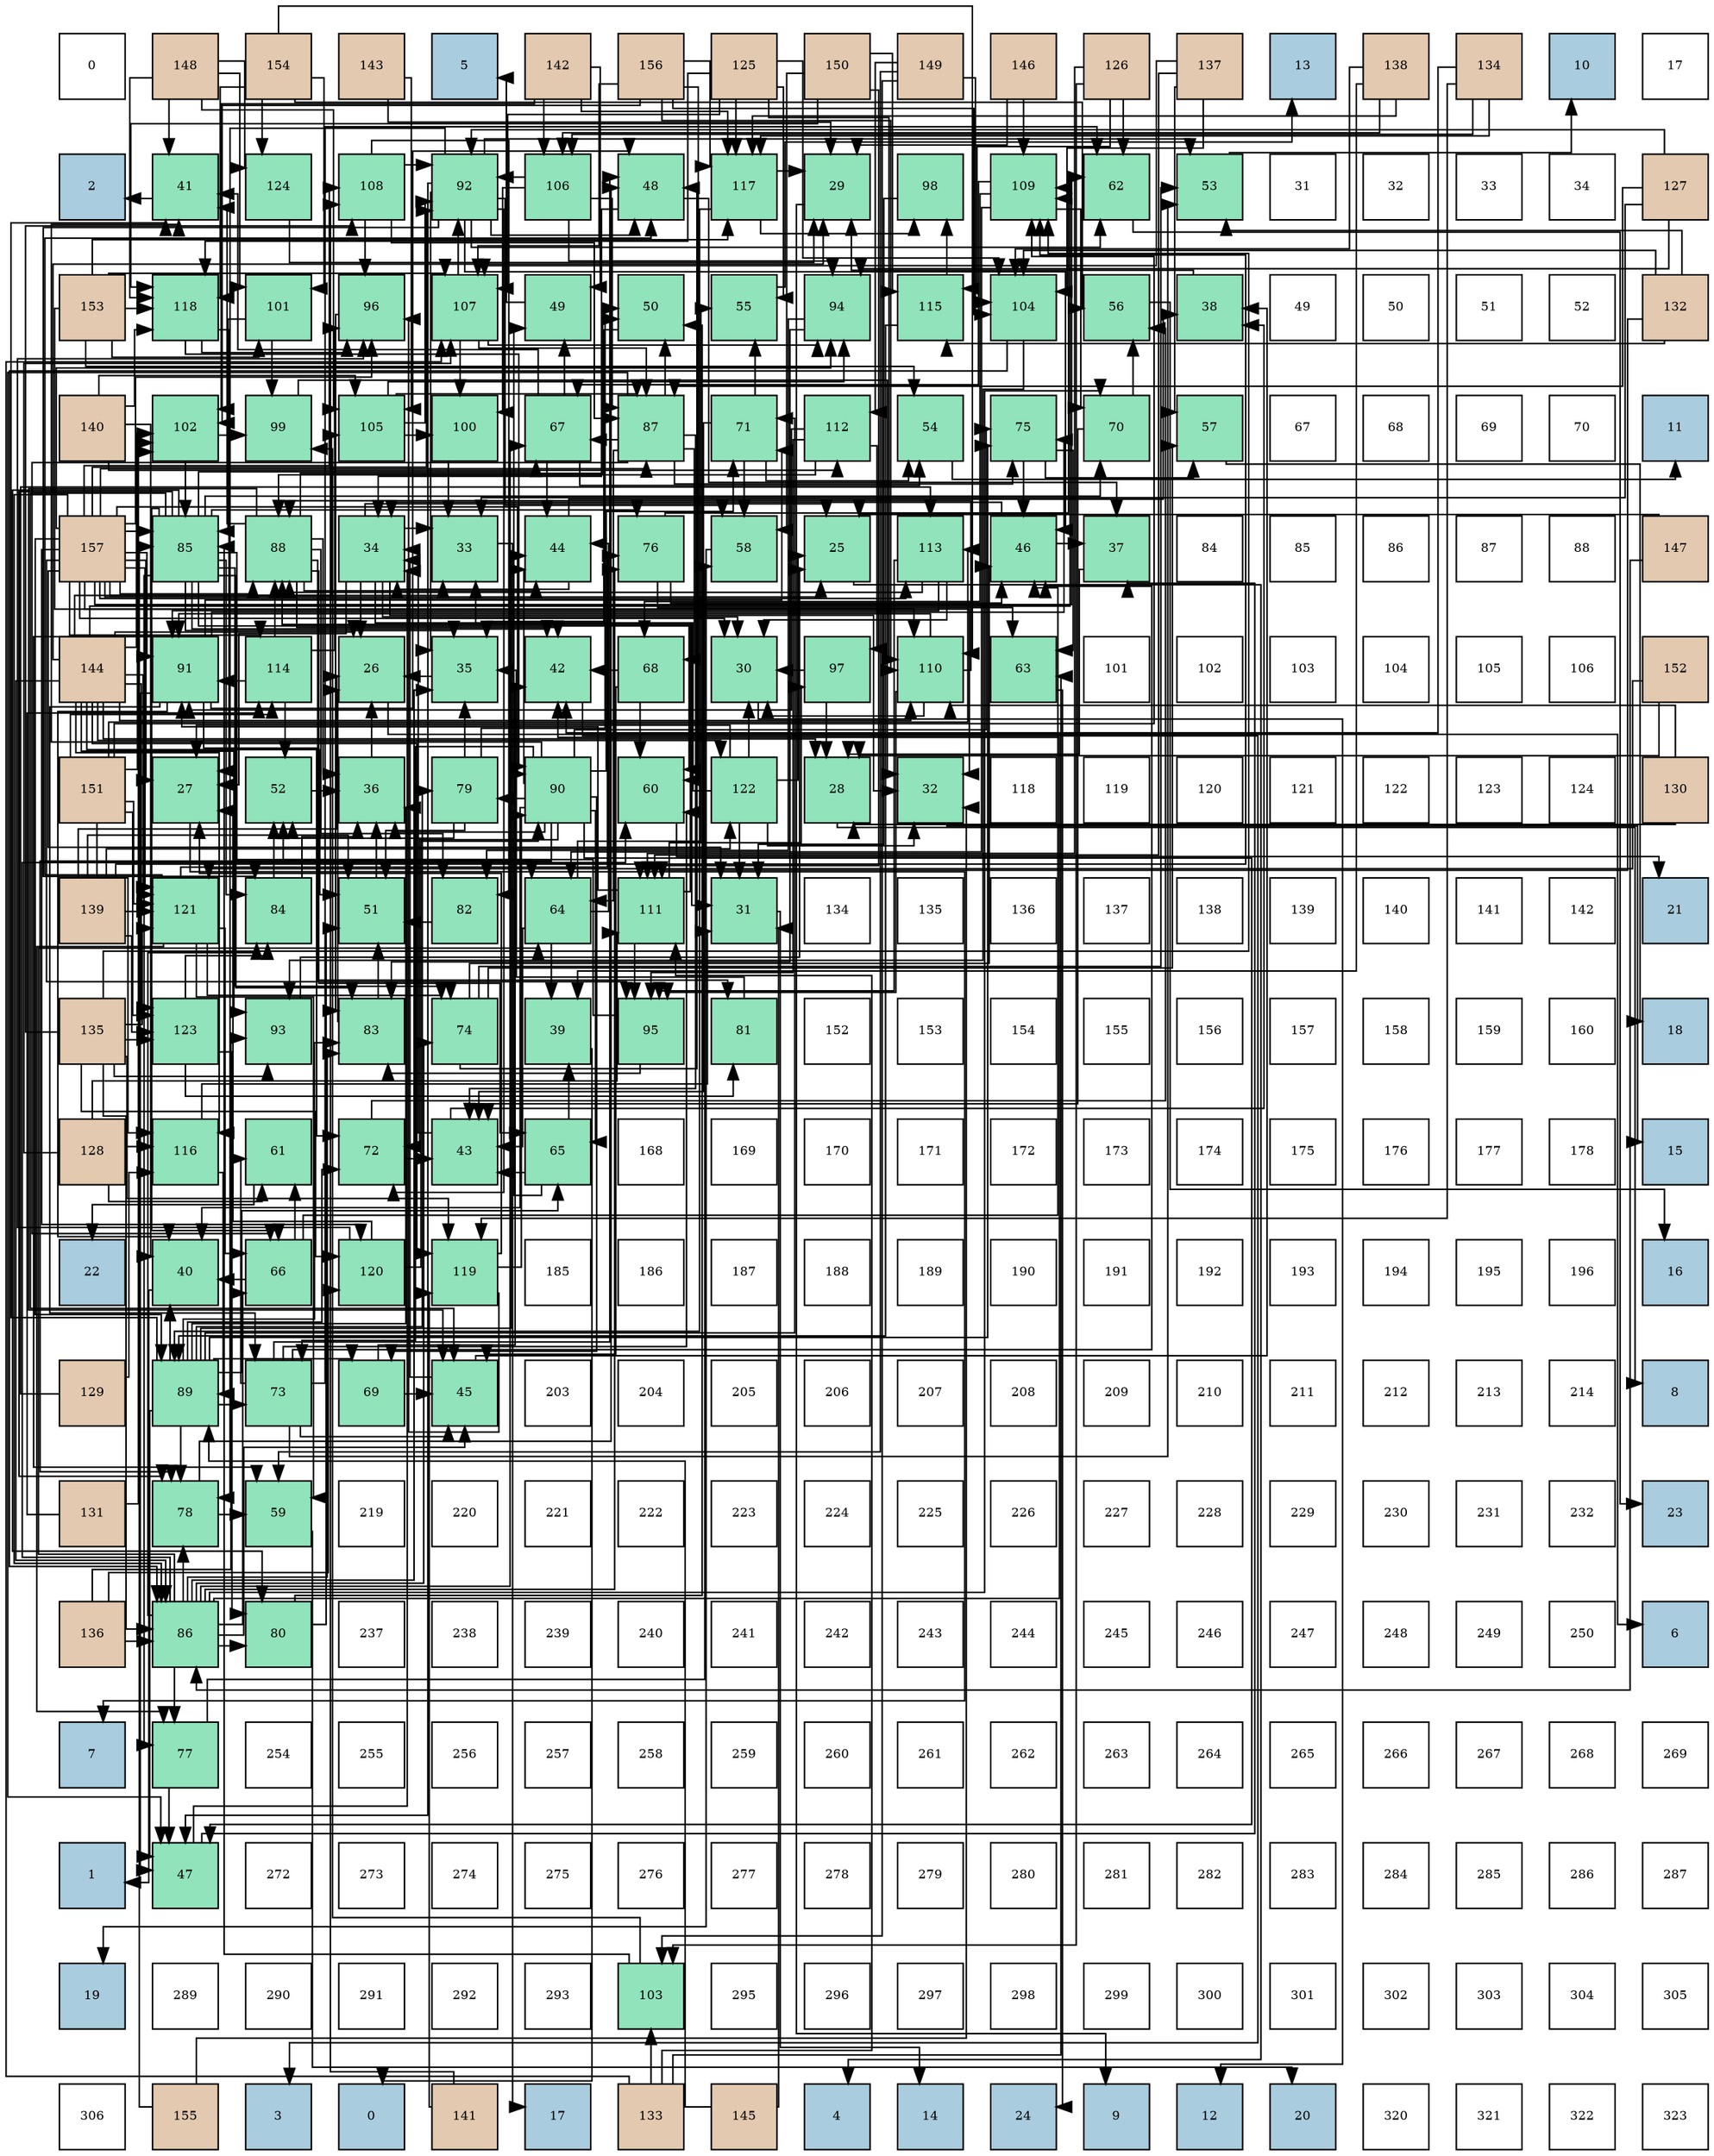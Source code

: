 digraph layout{
 rankdir=TB;
 splines=ortho;
 node [style=filled shape=square fixedsize=true width=0.6];
0[label="0", fontsize=8, fillcolor="#ffffff"];
1[label="148", fontsize=8, fillcolor="#e3c9af"];
2[label="154", fontsize=8, fillcolor="#e3c9af"];
3[label="143", fontsize=8, fillcolor="#e3c9af"];
4[label="5", fontsize=8, fillcolor="#a9ccde"];
5[label="142", fontsize=8, fillcolor="#e3c9af"];
6[label="156", fontsize=8, fillcolor="#e3c9af"];
7[label="125", fontsize=8, fillcolor="#e3c9af"];
8[label="150", fontsize=8, fillcolor="#e3c9af"];
9[label="149", fontsize=8, fillcolor="#e3c9af"];
10[label="146", fontsize=8, fillcolor="#e3c9af"];
11[label="126", fontsize=8, fillcolor="#e3c9af"];
12[label="137", fontsize=8, fillcolor="#e3c9af"];
13[label="13", fontsize=8, fillcolor="#a9ccde"];
14[label="138", fontsize=8, fillcolor="#e3c9af"];
15[label="134", fontsize=8, fillcolor="#e3c9af"];
16[label="10", fontsize=8, fillcolor="#a9ccde"];
17[label="17", fontsize=8, fillcolor="#ffffff"];
18[label="2", fontsize=8, fillcolor="#a9ccde"];
19[label="41", fontsize=8, fillcolor="#91e3bb"];
20[label="124", fontsize=8, fillcolor="#91e3bb"];
21[label="108", fontsize=8, fillcolor="#91e3bb"];
22[label="92", fontsize=8, fillcolor="#91e3bb"];
23[label="106", fontsize=8, fillcolor="#91e3bb"];
24[label="48", fontsize=8, fillcolor="#91e3bb"];
25[label="117", fontsize=8, fillcolor="#91e3bb"];
26[label="29", fontsize=8, fillcolor="#91e3bb"];
27[label="98", fontsize=8, fillcolor="#91e3bb"];
28[label="109", fontsize=8, fillcolor="#91e3bb"];
29[label="62", fontsize=8, fillcolor="#91e3bb"];
30[label="53", fontsize=8, fillcolor="#91e3bb"];
31[label="31", fontsize=8, fillcolor="#ffffff"];
32[label="32", fontsize=8, fillcolor="#ffffff"];
33[label="33", fontsize=8, fillcolor="#ffffff"];
34[label="34", fontsize=8, fillcolor="#ffffff"];
35[label="127", fontsize=8, fillcolor="#e3c9af"];
36[label="153", fontsize=8, fillcolor="#e3c9af"];
37[label="118", fontsize=8, fillcolor="#91e3bb"];
38[label="101", fontsize=8, fillcolor="#91e3bb"];
39[label="96", fontsize=8, fillcolor="#91e3bb"];
40[label="107", fontsize=8, fillcolor="#91e3bb"];
41[label="49", fontsize=8, fillcolor="#91e3bb"];
42[label="50", fontsize=8, fillcolor="#91e3bb"];
43[label="55", fontsize=8, fillcolor="#91e3bb"];
44[label="94", fontsize=8, fillcolor="#91e3bb"];
45[label="115", fontsize=8, fillcolor="#91e3bb"];
46[label="104", fontsize=8, fillcolor="#91e3bb"];
47[label="56", fontsize=8, fillcolor="#91e3bb"];
48[label="38", fontsize=8, fillcolor="#91e3bb"];
49[label="49", fontsize=8, fillcolor="#ffffff"];
50[label="50", fontsize=8, fillcolor="#ffffff"];
51[label="51", fontsize=8, fillcolor="#ffffff"];
52[label="52", fontsize=8, fillcolor="#ffffff"];
53[label="132", fontsize=8, fillcolor="#e3c9af"];
54[label="140", fontsize=8, fillcolor="#e3c9af"];
55[label="102", fontsize=8, fillcolor="#91e3bb"];
56[label="99", fontsize=8, fillcolor="#91e3bb"];
57[label="105", fontsize=8, fillcolor="#91e3bb"];
58[label="100", fontsize=8, fillcolor="#91e3bb"];
59[label="67", fontsize=8, fillcolor="#91e3bb"];
60[label="87", fontsize=8, fillcolor="#91e3bb"];
61[label="71", fontsize=8, fillcolor="#91e3bb"];
62[label="112", fontsize=8, fillcolor="#91e3bb"];
63[label="54", fontsize=8, fillcolor="#91e3bb"];
64[label="75", fontsize=8, fillcolor="#91e3bb"];
65[label="70", fontsize=8, fillcolor="#91e3bb"];
66[label="57", fontsize=8, fillcolor="#91e3bb"];
67[label="67", fontsize=8, fillcolor="#ffffff"];
68[label="68", fontsize=8, fillcolor="#ffffff"];
69[label="69", fontsize=8, fillcolor="#ffffff"];
70[label="70", fontsize=8, fillcolor="#ffffff"];
71[label="11", fontsize=8, fillcolor="#a9ccde"];
72[label="157", fontsize=8, fillcolor="#e3c9af"];
73[label="85", fontsize=8, fillcolor="#91e3bb"];
74[label="88", fontsize=8, fillcolor="#91e3bb"];
75[label="34", fontsize=8, fillcolor="#91e3bb"];
76[label="33", fontsize=8, fillcolor="#91e3bb"];
77[label="44", fontsize=8, fillcolor="#91e3bb"];
78[label="76", fontsize=8, fillcolor="#91e3bb"];
79[label="58", fontsize=8, fillcolor="#91e3bb"];
80[label="25", fontsize=8, fillcolor="#91e3bb"];
81[label="113", fontsize=8, fillcolor="#91e3bb"];
82[label="46", fontsize=8, fillcolor="#91e3bb"];
83[label="37", fontsize=8, fillcolor="#91e3bb"];
84[label="84", fontsize=8, fillcolor="#ffffff"];
85[label="85", fontsize=8, fillcolor="#ffffff"];
86[label="86", fontsize=8, fillcolor="#ffffff"];
87[label="87", fontsize=8, fillcolor="#ffffff"];
88[label="88", fontsize=8, fillcolor="#ffffff"];
89[label="147", fontsize=8, fillcolor="#e3c9af"];
90[label="144", fontsize=8, fillcolor="#e3c9af"];
91[label="91", fontsize=8, fillcolor="#91e3bb"];
92[label="114", fontsize=8, fillcolor="#91e3bb"];
93[label="26", fontsize=8, fillcolor="#91e3bb"];
94[label="35", fontsize=8, fillcolor="#91e3bb"];
95[label="42", fontsize=8, fillcolor="#91e3bb"];
96[label="68", fontsize=8, fillcolor="#91e3bb"];
97[label="30", fontsize=8, fillcolor="#91e3bb"];
98[label="97", fontsize=8, fillcolor="#91e3bb"];
99[label="110", fontsize=8, fillcolor="#91e3bb"];
100[label="63", fontsize=8, fillcolor="#91e3bb"];
101[label="101", fontsize=8, fillcolor="#ffffff"];
102[label="102", fontsize=8, fillcolor="#ffffff"];
103[label="103", fontsize=8, fillcolor="#ffffff"];
104[label="104", fontsize=8, fillcolor="#ffffff"];
105[label="105", fontsize=8, fillcolor="#ffffff"];
106[label="106", fontsize=8, fillcolor="#ffffff"];
107[label="152", fontsize=8, fillcolor="#e3c9af"];
108[label="151", fontsize=8, fillcolor="#e3c9af"];
109[label="27", fontsize=8, fillcolor="#91e3bb"];
110[label="52", fontsize=8, fillcolor="#91e3bb"];
111[label="36", fontsize=8, fillcolor="#91e3bb"];
112[label="79", fontsize=8, fillcolor="#91e3bb"];
113[label="90", fontsize=8, fillcolor="#91e3bb"];
114[label="60", fontsize=8, fillcolor="#91e3bb"];
115[label="122", fontsize=8, fillcolor="#91e3bb"];
116[label="28", fontsize=8, fillcolor="#91e3bb"];
117[label="32", fontsize=8, fillcolor="#91e3bb"];
118[label="118", fontsize=8, fillcolor="#ffffff"];
119[label="119", fontsize=8, fillcolor="#ffffff"];
120[label="120", fontsize=8, fillcolor="#ffffff"];
121[label="121", fontsize=8, fillcolor="#ffffff"];
122[label="122", fontsize=8, fillcolor="#ffffff"];
123[label="123", fontsize=8, fillcolor="#ffffff"];
124[label="124", fontsize=8, fillcolor="#ffffff"];
125[label="130", fontsize=8, fillcolor="#e3c9af"];
126[label="139", fontsize=8, fillcolor="#e3c9af"];
127[label="121", fontsize=8, fillcolor="#91e3bb"];
128[label="84", fontsize=8, fillcolor="#91e3bb"];
129[label="51", fontsize=8, fillcolor="#91e3bb"];
130[label="82", fontsize=8, fillcolor="#91e3bb"];
131[label="64", fontsize=8, fillcolor="#91e3bb"];
132[label="111", fontsize=8, fillcolor="#91e3bb"];
133[label="31", fontsize=8, fillcolor="#91e3bb"];
134[label="134", fontsize=8, fillcolor="#ffffff"];
135[label="135", fontsize=8, fillcolor="#ffffff"];
136[label="136", fontsize=8, fillcolor="#ffffff"];
137[label="137", fontsize=8, fillcolor="#ffffff"];
138[label="138", fontsize=8, fillcolor="#ffffff"];
139[label="139", fontsize=8, fillcolor="#ffffff"];
140[label="140", fontsize=8, fillcolor="#ffffff"];
141[label="141", fontsize=8, fillcolor="#ffffff"];
142[label="142", fontsize=8, fillcolor="#ffffff"];
143[label="21", fontsize=8, fillcolor="#a9ccde"];
144[label="135", fontsize=8, fillcolor="#e3c9af"];
145[label="123", fontsize=8, fillcolor="#91e3bb"];
146[label="93", fontsize=8, fillcolor="#91e3bb"];
147[label="83", fontsize=8, fillcolor="#91e3bb"];
148[label="74", fontsize=8, fillcolor="#91e3bb"];
149[label="39", fontsize=8, fillcolor="#91e3bb"];
150[label="95", fontsize=8, fillcolor="#91e3bb"];
151[label="81", fontsize=8, fillcolor="#91e3bb"];
152[label="152", fontsize=8, fillcolor="#ffffff"];
153[label="153", fontsize=8, fillcolor="#ffffff"];
154[label="154", fontsize=8, fillcolor="#ffffff"];
155[label="155", fontsize=8, fillcolor="#ffffff"];
156[label="156", fontsize=8, fillcolor="#ffffff"];
157[label="157", fontsize=8, fillcolor="#ffffff"];
158[label="158", fontsize=8, fillcolor="#ffffff"];
159[label="159", fontsize=8, fillcolor="#ffffff"];
160[label="160", fontsize=8, fillcolor="#ffffff"];
161[label="18", fontsize=8, fillcolor="#a9ccde"];
162[label="128", fontsize=8, fillcolor="#e3c9af"];
163[label="116", fontsize=8, fillcolor="#91e3bb"];
164[label="61", fontsize=8, fillcolor="#91e3bb"];
165[label="72", fontsize=8, fillcolor="#91e3bb"];
166[label="43", fontsize=8, fillcolor="#91e3bb"];
167[label="65", fontsize=8, fillcolor="#91e3bb"];
168[label="168", fontsize=8, fillcolor="#ffffff"];
169[label="169", fontsize=8, fillcolor="#ffffff"];
170[label="170", fontsize=8, fillcolor="#ffffff"];
171[label="171", fontsize=8, fillcolor="#ffffff"];
172[label="172", fontsize=8, fillcolor="#ffffff"];
173[label="173", fontsize=8, fillcolor="#ffffff"];
174[label="174", fontsize=8, fillcolor="#ffffff"];
175[label="175", fontsize=8, fillcolor="#ffffff"];
176[label="176", fontsize=8, fillcolor="#ffffff"];
177[label="177", fontsize=8, fillcolor="#ffffff"];
178[label="178", fontsize=8, fillcolor="#ffffff"];
179[label="15", fontsize=8, fillcolor="#a9ccde"];
180[label="22", fontsize=8, fillcolor="#a9ccde"];
181[label="40", fontsize=8, fillcolor="#91e3bb"];
182[label="66", fontsize=8, fillcolor="#91e3bb"];
183[label="120", fontsize=8, fillcolor="#91e3bb"];
184[label="119", fontsize=8, fillcolor="#91e3bb"];
185[label="185", fontsize=8, fillcolor="#ffffff"];
186[label="186", fontsize=8, fillcolor="#ffffff"];
187[label="187", fontsize=8, fillcolor="#ffffff"];
188[label="188", fontsize=8, fillcolor="#ffffff"];
189[label="189", fontsize=8, fillcolor="#ffffff"];
190[label="190", fontsize=8, fillcolor="#ffffff"];
191[label="191", fontsize=8, fillcolor="#ffffff"];
192[label="192", fontsize=8, fillcolor="#ffffff"];
193[label="193", fontsize=8, fillcolor="#ffffff"];
194[label="194", fontsize=8, fillcolor="#ffffff"];
195[label="195", fontsize=8, fillcolor="#ffffff"];
196[label="196", fontsize=8, fillcolor="#ffffff"];
197[label="16", fontsize=8, fillcolor="#a9ccde"];
198[label="129", fontsize=8, fillcolor="#e3c9af"];
199[label="89", fontsize=8, fillcolor="#91e3bb"];
200[label="73", fontsize=8, fillcolor="#91e3bb"];
201[label="69", fontsize=8, fillcolor="#91e3bb"];
202[label="45", fontsize=8, fillcolor="#91e3bb"];
203[label="203", fontsize=8, fillcolor="#ffffff"];
204[label="204", fontsize=8, fillcolor="#ffffff"];
205[label="205", fontsize=8, fillcolor="#ffffff"];
206[label="206", fontsize=8, fillcolor="#ffffff"];
207[label="207", fontsize=8, fillcolor="#ffffff"];
208[label="208", fontsize=8, fillcolor="#ffffff"];
209[label="209", fontsize=8, fillcolor="#ffffff"];
210[label="210", fontsize=8, fillcolor="#ffffff"];
211[label="211", fontsize=8, fillcolor="#ffffff"];
212[label="212", fontsize=8, fillcolor="#ffffff"];
213[label="213", fontsize=8, fillcolor="#ffffff"];
214[label="214", fontsize=8, fillcolor="#ffffff"];
215[label="8", fontsize=8, fillcolor="#a9ccde"];
216[label="131", fontsize=8, fillcolor="#e3c9af"];
217[label="78", fontsize=8, fillcolor="#91e3bb"];
218[label="59", fontsize=8, fillcolor="#91e3bb"];
219[label="219", fontsize=8, fillcolor="#ffffff"];
220[label="220", fontsize=8, fillcolor="#ffffff"];
221[label="221", fontsize=8, fillcolor="#ffffff"];
222[label="222", fontsize=8, fillcolor="#ffffff"];
223[label="223", fontsize=8, fillcolor="#ffffff"];
224[label="224", fontsize=8, fillcolor="#ffffff"];
225[label="225", fontsize=8, fillcolor="#ffffff"];
226[label="226", fontsize=8, fillcolor="#ffffff"];
227[label="227", fontsize=8, fillcolor="#ffffff"];
228[label="228", fontsize=8, fillcolor="#ffffff"];
229[label="229", fontsize=8, fillcolor="#ffffff"];
230[label="230", fontsize=8, fillcolor="#ffffff"];
231[label="231", fontsize=8, fillcolor="#ffffff"];
232[label="232", fontsize=8, fillcolor="#ffffff"];
233[label="23", fontsize=8, fillcolor="#a9ccde"];
234[label="136", fontsize=8, fillcolor="#e3c9af"];
235[label="86", fontsize=8, fillcolor="#91e3bb"];
236[label="80", fontsize=8, fillcolor="#91e3bb"];
237[label="237", fontsize=8, fillcolor="#ffffff"];
238[label="238", fontsize=8, fillcolor="#ffffff"];
239[label="239", fontsize=8, fillcolor="#ffffff"];
240[label="240", fontsize=8, fillcolor="#ffffff"];
241[label="241", fontsize=8, fillcolor="#ffffff"];
242[label="242", fontsize=8, fillcolor="#ffffff"];
243[label="243", fontsize=8, fillcolor="#ffffff"];
244[label="244", fontsize=8, fillcolor="#ffffff"];
245[label="245", fontsize=8, fillcolor="#ffffff"];
246[label="246", fontsize=8, fillcolor="#ffffff"];
247[label="247", fontsize=8, fillcolor="#ffffff"];
248[label="248", fontsize=8, fillcolor="#ffffff"];
249[label="249", fontsize=8, fillcolor="#ffffff"];
250[label="250", fontsize=8, fillcolor="#ffffff"];
251[label="6", fontsize=8, fillcolor="#a9ccde"];
252[label="7", fontsize=8, fillcolor="#a9ccde"];
253[label="77", fontsize=8, fillcolor="#91e3bb"];
254[label="254", fontsize=8, fillcolor="#ffffff"];
255[label="255", fontsize=8, fillcolor="#ffffff"];
256[label="256", fontsize=8, fillcolor="#ffffff"];
257[label="257", fontsize=8, fillcolor="#ffffff"];
258[label="258", fontsize=8, fillcolor="#ffffff"];
259[label="259", fontsize=8, fillcolor="#ffffff"];
260[label="260", fontsize=8, fillcolor="#ffffff"];
261[label="261", fontsize=8, fillcolor="#ffffff"];
262[label="262", fontsize=8, fillcolor="#ffffff"];
263[label="263", fontsize=8, fillcolor="#ffffff"];
264[label="264", fontsize=8, fillcolor="#ffffff"];
265[label="265", fontsize=8, fillcolor="#ffffff"];
266[label="266", fontsize=8, fillcolor="#ffffff"];
267[label="267", fontsize=8, fillcolor="#ffffff"];
268[label="268", fontsize=8, fillcolor="#ffffff"];
269[label="269", fontsize=8, fillcolor="#ffffff"];
270[label="1", fontsize=8, fillcolor="#a9ccde"];
271[label="47", fontsize=8, fillcolor="#91e3bb"];
272[label="272", fontsize=8, fillcolor="#ffffff"];
273[label="273", fontsize=8, fillcolor="#ffffff"];
274[label="274", fontsize=8, fillcolor="#ffffff"];
275[label="275", fontsize=8, fillcolor="#ffffff"];
276[label="276", fontsize=8, fillcolor="#ffffff"];
277[label="277", fontsize=8, fillcolor="#ffffff"];
278[label="278", fontsize=8, fillcolor="#ffffff"];
279[label="279", fontsize=8, fillcolor="#ffffff"];
280[label="280", fontsize=8, fillcolor="#ffffff"];
281[label="281", fontsize=8, fillcolor="#ffffff"];
282[label="282", fontsize=8, fillcolor="#ffffff"];
283[label="283", fontsize=8, fillcolor="#ffffff"];
284[label="284", fontsize=8, fillcolor="#ffffff"];
285[label="285", fontsize=8, fillcolor="#ffffff"];
286[label="286", fontsize=8, fillcolor="#ffffff"];
287[label="287", fontsize=8, fillcolor="#ffffff"];
288[label="19", fontsize=8, fillcolor="#a9ccde"];
289[label="289", fontsize=8, fillcolor="#ffffff"];
290[label="290", fontsize=8, fillcolor="#ffffff"];
291[label="291", fontsize=8, fillcolor="#ffffff"];
292[label="292", fontsize=8, fillcolor="#ffffff"];
293[label="293", fontsize=8, fillcolor="#ffffff"];
294[label="103", fontsize=8, fillcolor="#91e3bb"];
295[label="295", fontsize=8, fillcolor="#ffffff"];
296[label="296", fontsize=8, fillcolor="#ffffff"];
297[label="297", fontsize=8, fillcolor="#ffffff"];
298[label="298", fontsize=8, fillcolor="#ffffff"];
299[label="299", fontsize=8, fillcolor="#ffffff"];
300[label="300", fontsize=8, fillcolor="#ffffff"];
301[label="301", fontsize=8, fillcolor="#ffffff"];
302[label="302", fontsize=8, fillcolor="#ffffff"];
303[label="303", fontsize=8, fillcolor="#ffffff"];
304[label="304", fontsize=8, fillcolor="#ffffff"];
305[label="305", fontsize=8, fillcolor="#ffffff"];
306[label="306", fontsize=8, fillcolor="#ffffff"];
307[label="155", fontsize=8, fillcolor="#e3c9af"];
308[label="3", fontsize=8, fillcolor="#a9ccde"];
309[label="0", fontsize=8, fillcolor="#a9ccde"];
310[label="141", fontsize=8, fillcolor="#e3c9af"];
311[label="17", fontsize=8, fillcolor="#a9ccde"];
312[label="133", fontsize=8, fillcolor="#e3c9af"];
313[label="145", fontsize=8, fillcolor="#e3c9af"];
314[label="4", fontsize=8, fillcolor="#a9ccde"];
315[label="14", fontsize=8, fillcolor="#a9ccde"];
316[label="24", fontsize=8, fillcolor="#a9ccde"];
317[label="9", fontsize=8, fillcolor="#a9ccde"];
318[label="12", fontsize=8, fillcolor="#a9ccde"];
319[label="20", fontsize=8, fillcolor="#a9ccde"];
320[label="320", fontsize=8, fillcolor="#ffffff"];
321[label="321", fontsize=8, fillcolor="#ffffff"];
322[label="322", fontsize=8, fillcolor="#ffffff"];
323[label="323", fontsize=8, fillcolor="#ffffff"];
edge [constraint=false, style=vis];80 -> 314;
93 -> 251;
109 -> 252;
116 -> 215;
26 -> 317;
97 -> 318;
133 -> 315;
117 -> 179;
76 -> 311;
75 -> 80;
75 -> 93;
75 -> 109;
75 -> 97;
75 -> 133;
75 -> 117;
75 -> 76;
94 -> 93;
111 -> 93;
83 -> 116;
48 -> 26;
149 -> 309;
181 -> 270;
19 -> 18;
95 -> 308;
166 -> 75;
166 -> 48;
77 -> 75;
77 -> 48;
202 -> 75;
202 -> 48;
82 -> 75;
82 -> 83;
271 -> 75;
271 -> 83;
24 -> 75;
24 -> 83;
41 -> 4;
42 -> 94;
129 -> 111;
110 -> 111;
30 -> 16;
63 -> 71;
43 -> 13;
47 -> 197;
66 -> 161;
79 -> 288;
218 -> 319;
114 -> 143;
164 -> 180;
29 -> 233;
100 -> 316;
131 -> 149;
131 -> 166;
131 -> 77;
131 -> 43;
167 -> 149;
167 -> 166;
167 -> 41;
182 -> 181;
182 -> 82;
182 -> 164;
59 -> 19;
59 -> 77;
59 -> 41;
59 -> 63;
96 -> 95;
96 -> 202;
96 -> 114;
201 -> 95;
201 -> 202;
65 -> 166;
65 -> 47;
61 -> 166;
61 -> 63;
61 -> 43;
61 -> 79;
165 -> 166;
165 -> 47;
200 -> 202;
200 -> 82;
200 -> 24;
200 -> 30;
200 -> 114;
200 -> 164;
200 -> 29;
148 -> 82;
148 -> 24;
148 -> 30;
148 -> 66;
64 -> 82;
64 -> 66;
64 -> 100;
78 -> 82;
78 -> 29;
78 -> 100;
253 -> 271;
253 -> 79;
217 -> 24;
217 -> 218;
112 -> 94;
112 -> 42;
112 -> 129;
112 -> 110;
236 -> 42;
236 -> 129;
151 -> 94;
130 -> 129;
147 -> 93;
147 -> 129;
128 -> 111;
128 -> 110;
73 -> 94;
73 -> 95;
73 -> 202;
73 -> 114;
73 -> 131;
73 -> 182;
73 -> 59;
73 -> 65;
73 -> 148;
73 -> 78;
73 -> 253;
73 -> 217;
73 -> 236;
73 -> 147;
73 -> 128;
235 -> 94;
235 -> 95;
235 -> 202;
235 -> 114;
235 -> 131;
235 -> 182;
235 -> 59;
235 -> 65;
235 -> 148;
235 -> 78;
235 -> 253;
235 -> 217;
235 -> 236;
235 -> 147;
235 -> 128;
60 -> 166;
60 -> 271;
60 -> 42;
60 -> 131;
60 -> 182;
60 -> 59;
60 -> 96;
60 -> 64;
74 -> 111;
74 -> 19;
74 -> 95;
74 -> 77;
74 -> 202;
74 -> 42;
74 -> 167;
74 -> 151;
74 -> 130;
199 -> 111;
199 -> 181;
199 -> 19;
199 -> 77;
199 -> 271;
199 -> 167;
199 -> 201;
199 -> 61;
199 -> 165;
199 -> 200;
199 -> 64;
199 -> 217;
199 -> 112;
199 -> 147;
113 -> 111;
113 -> 181;
113 -> 19;
113 -> 77;
113 -> 271;
113 -> 167;
113 -> 201;
113 -> 61;
113 -> 165;
113 -> 200;
113 -> 64;
113 -> 217;
113 -> 112;
91 -> 181;
91 -> 271;
91 -> 24;
91 -> 218;
91 -> 61;
91 -> 165;
91 -> 200;
91 -> 64;
22 -> 94;
22 -> 82;
22 -> 271;
22 -> 24;
22 -> 30;
22 -> 79;
22 -> 29;
22 -> 165;
22 -> 217;
22 -> 128;
146 -> 80;
44 -> 130;
44 -> 147;
150 -> 110;
150 -> 147;
39 -> 147;
98 -> 116;
98 -> 97;
27 -> 133;
56 -> 117;
58 -> 76;
38 -> 73;
38 -> 56;
55 -> 73;
55 -> 56;
294 -> 73;
294 -> 56;
46 -> 235;
46 -> 146;
57 -> 60;
57 -> 22;
57 -> 44;
57 -> 58;
23 -> 60;
23 -> 22;
23 -> 44;
23 -> 58;
40 -> 60;
40 -> 22;
40 -> 44;
40 -> 58;
21 -> 130;
21 -> 60;
21 -> 22;
21 -> 39;
28 -> 131;
28 -> 59;
28 -> 96;
28 -> 65;
99 -> 97;
99 -> 74;
99 -> 91;
99 -> 150;
132 -> 74;
132 -> 91;
132 -> 150;
132 -> 98;
62 -> 74;
62 -> 91;
62 -> 150;
62 -> 98;
81 -> 97;
81 -> 74;
81 -> 91;
81 -> 150;
92 -> 110;
92 -> 74;
92 -> 91;
92 -> 39;
45 -> 199;
45 -> 27;
163 -> 133;
163 -> 199;
25 -> 26;
25 -> 199;
25 -> 27;
37 -> 109;
37 -> 113;
37 -> 39;
184 -> 109;
184 -> 113;
184 -> 39;
183 -> 109;
183 -> 113;
183 -> 39;
127 -> 24;
127 -> 218;
127 -> 182;
127 -> 148;
127 -> 78;
127 -> 253;
115 -> 80;
115 -> 109;
115 -> 97;
115 -> 133;
115 -> 117;
115 -> 76;
145 -> 236;
145 -> 151;
145 -> 128;
20 -> 26;
7 -> 43;
7 -> 46;
7 -> 40;
7 -> 99;
7 -> 25;
7 -> 37;
11 -> 29;
11 -> 294;
11 -> 132;
11 -> 45;
35 -> 76;
35 -> 60;
35 -> 22;
35 -> 44;
162 -> 164;
162 -> 40;
162 -> 132;
162 -> 163;
198 -> 81;
198 -> 163;
125 -> 116;
125 -> 99;
216 -> 55;
216 -> 92;
53 -> 30;
53 -> 46;
53 -> 132;
53 -> 45;
312 -> 100;
312 -> 294;
312 -> 40;
312 -> 132;
15 -> 95;
15 -> 23;
15 -> 25;
15 -> 184;
144 -> 235;
144 -> 146;
144 -> 21;
144 -> 28;
144 -> 184;
144 -> 183;
144 -> 127;
144 -> 145;
234 -> 235;
234 -> 146;
234 -> 183;
12 -> 66;
12 -> 46;
12 -> 40;
12 -> 132;
14 -> 149;
14 -> 46;
14 -> 23;
14 -> 25;
126 -> 93;
126 -> 129;
126 -> 28;
126 -> 127;
126 -> 115;
126 -> 145;
54 -> 181;
54 -> 57;
54 -> 62;
54 -> 37;
310 -> 21;
310 -> 184;
5 -> 41;
5 -> 55;
5 -> 23;
5 -> 25;
3 -> 26;
3 -> 57;
90 -> 93;
90 -> 116;
90 -> 26;
90 -> 129;
90 -> 235;
90 -> 146;
90 -> 55;
90 -> 57;
90 -> 28;
90 -> 99;
90 -> 163;
90 -> 184;
90 -> 127;
90 -> 115;
90 -> 145;
313 -> 133;
313 -> 199;
10 -> 26;
10 -> 28;
89 -> 80;
89 -> 235;
1 -> 19;
1 -> 38;
1 -> 57;
1 -> 37;
1 -> 20;
9 -> 218;
9 -> 294;
9 -> 46;
9 -> 62;
8 -> 79;
8 -> 132;
8 -> 45;
8 -> 37;
108 -> 55;
108 -> 28;
108 -> 81;
108 -> 92;
108 -> 163;
108 -> 127;
108 -> 145;
107 -> 116;
107 -> 127;
36 -> 63;
36 -> 38;
36 -> 40;
36 -> 99;
36 -> 25;
36 -> 37;
2 -> 47;
2 -> 38;
2 -> 99;
2 -> 37;
2 -> 20;
307 -> 117;
307 -> 73;
6 -> 114;
6 -> 55;
6 -> 46;
6 -> 40;
6 -> 99;
6 -> 25;
72 -> 80;
72 -> 109;
72 -> 97;
72 -> 133;
72 -> 117;
72 -> 76;
72 -> 73;
72 -> 235;
72 -> 60;
72 -> 74;
72 -> 199;
72 -> 113;
72 -> 91;
72 -> 22;
72 -> 44;
72 -> 150;
72 -> 39;
72 -> 21;
72 -> 28;
72 -> 81;
72 -> 92;
72 -> 183;
72 -> 127;
edge [constraint=true, style=invis];
0 -> 18 -> 36 -> 54 -> 72 -> 90 -> 108 -> 126 -> 144 -> 162 -> 180 -> 198 -> 216 -> 234 -> 252 -> 270 -> 288 -> 306;
1 -> 19 -> 37 -> 55 -> 73 -> 91 -> 109 -> 127 -> 145 -> 163 -> 181 -> 199 -> 217 -> 235 -> 253 -> 271 -> 289 -> 307;
2 -> 20 -> 38 -> 56 -> 74 -> 92 -> 110 -> 128 -> 146 -> 164 -> 182 -> 200 -> 218 -> 236 -> 254 -> 272 -> 290 -> 308;
3 -> 21 -> 39 -> 57 -> 75 -> 93 -> 111 -> 129 -> 147 -> 165 -> 183 -> 201 -> 219 -> 237 -> 255 -> 273 -> 291 -> 309;
4 -> 22 -> 40 -> 58 -> 76 -> 94 -> 112 -> 130 -> 148 -> 166 -> 184 -> 202 -> 220 -> 238 -> 256 -> 274 -> 292 -> 310;
5 -> 23 -> 41 -> 59 -> 77 -> 95 -> 113 -> 131 -> 149 -> 167 -> 185 -> 203 -> 221 -> 239 -> 257 -> 275 -> 293 -> 311;
6 -> 24 -> 42 -> 60 -> 78 -> 96 -> 114 -> 132 -> 150 -> 168 -> 186 -> 204 -> 222 -> 240 -> 258 -> 276 -> 294 -> 312;
7 -> 25 -> 43 -> 61 -> 79 -> 97 -> 115 -> 133 -> 151 -> 169 -> 187 -> 205 -> 223 -> 241 -> 259 -> 277 -> 295 -> 313;
8 -> 26 -> 44 -> 62 -> 80 -> 98 -> 116 -> 134 -> 152 -> 170 -> 188 -> 206 -> 224 -> 242 -> 260 -> 278 -> 296 -> 314;
9 -> 27 -> 45 -> 63 -> 81 -> 99 -> 117 -> 135 -> 153 -> 171 -> 189 -> 207 -> 225 -> 243 -> 261 -> 279 -> 297 -> 315;
10 -> 28 -> 46 -> 64 -> 82 -> 100 -> 118 -> 136 -> 154 -> 172 -> 190 -> 208 -> 226 -> 244 -> 262 -> 280 -> 298 -> 316;
11 -> 29 -> 47 -> 65 -> 83 -> 101 -> 119 -> 137 -> 155 -> 173 -> 191 -> 209 -> 227 -> 245 -> 263 -> 281 -> 299 -> 317;
12 -> 30 -> 48 -> 66 -> 84 -> 102 -> 120 -> 138 -> 156 -> 174 -> 192 -> 210 -> 228 -> 246 -> 264 -> 282 -> 300 -> 318;
13 -> 31 -> 49 -> 67 -> 85 -> 103 -> 121 -> 139 -> 157 -> 175 -> 193 -> 211 -> 229 -> 247 -> 265 -> 283 -> 301 -> 319;
14 -> 32 -> 50 -> 68 -> 86 -> 104 -> 122 -> 140 -> 158 -> 176 -> 194 -> 212 -> 230 -> 248 -> 266 -> 284 -> 302 -> 320;
15 -> 33 -> 51 -> 69 -> 87 -> 105 -> 123 -> 141 -> 159 -> 177 -> 195 -> 213 -> 231 -> 249 -> 267 -> 285 -> 303 -> 321;
16 -> 34 -> 52 -> 70 -> 88 -> 106 -> 124 -> 142 -> 160 -> 178 -> 196 -> 214 -> 232 -> 250 -> 268 -> 286 -> 304 -> 322;
17 -> 35 -> 53 -> 71 -> 89 -> 107 -> 125 -> 143 -> 161 -> 179 -> 197 -> 215 -> 233 -> 251 -> 269 -> 287 -> 305 -> 323;
rank = same {0 -> 1 -> 2 -> 3 -> 4 -> 5 -> 6 -> 7 -> 8 -> 9 -> 10 -> 11 -> 12 -> 13 -> 14 -> 15 -> 16 -> 17};
rank = same {18 -> 19 -> 20 -> 21 -> 22 -> 23 -> 24 -> 25 -> 26 -> 27 -> 28 -> 29 -> 30 -> 31 -> 32 -> 33 -> 34 -> 35};
rank = same {36 -> 37 -> 38 -> 39 -> 40 -> 41 -> 42 -> 43 -> 44 -> 45 -> 46 -> 47 -> 48 -> 49 -> 50 -> 51 -> 52 -> 53};
rank = same {54 -> 55 -> 56 -> 57 -> 58 -> 59 -> 60 -> 61 -> 62 -> 63 -> 64 -> 65 -> 66 -> 67 -> 68 -> 69 -> 70 -> 71};
rank = same {72 -> 73 -> 74 -> 75 -> 76 -> 77 -> 78 -> 79 -> 80 -> 81 -> 82 -> 83 -> 84 -> 85 -> 86 -> 87 -> 88 -> 89};
rank = same {90 -> 91 -> 92 -> 93 -> 94 -> 95 -> 96 -> 97 -> 98 -> 99 -> 100 -> 101 -> 102 -> 103 -> 104 -> 105 -> 106 -> 107};
rank = same {108 -> 109 -> 110 -> 111 -> 112 -> 113 -> 114 -> 115 -> 116 -> 117 -> 118 -> 119 -> 120 -> 121 -> 122 -> 123 -> 124 -> 125};
rank = same {126 -> 127 -> 128 -> 129 -> 130 -> 131 -> 132 -> 133 -> 134 -> 135 -> 136 -> 137 -> 138 -> 139 -> 140 -> 141 -> 142 -> 143};
rank = same {144 -> 145 -> 146 -> 147 -> 148 -> 149 -> 150 -> 151 -> 152 -> 153 -> 154 -> 155 -> 156 -> 157 -> 158 -> 159 -> 160 -> 161};
rank = same {162 -> 163 -> 164 -> 165 -> 166 -> 167 -> 168 -> 169 -> 170 -> 171 -> 172 -> 173 -> 174 -> 175 -> 176 -> 177 -> 178 -> 179};
rank = same {180 -> 181 -> 182 -> 183 -> 184 -> 185 -> 186 -> 187 -> 188 -> 189 -> 190 -> 191 -> 192 -> 193 -> 194 -> 195 -> 196 -> 197};
rank = same {198 -> 199 -> 200 -> 201 -> 202 -> 203 -> 204 -> 205 -> 206 -> 207 -> 208 -> 209 -> 210 -> 211 -> 212 -> 213 -> 214 -> 215};
rank = same {216 -> 217 -> 218 -> 219 -> 220 -> 221 -> 222 -> 223 -> 224 -> 225 -> 226 -> 227 -> 228 -> 229 -> 230 -> 231 -> 232 -> 233};
rank = same {234 -> 235 -> 236 -> 237 -> 238 -> 239 -> 240 -> 241 -> 242 -> 243 -> 244 -> 245 -> 246 -> 247 -> 248 -> 249 -> 250 -> 251};
rank = same {252 -> 253 -> 254 -> 255 -> 256 -> 257 -> 258 -> 259 -> 260 -> 261 -> 262 -> 263 -> 264 -> 265 -> 266 -> 267 -> 268 -> 269};
rank = same {270 -> 271 -> 272 -> 273 -> 274 -> 275 -> 276 -> 277 -> 278 -> 279 -> 280 -> 281 -> 282 -> 283 -> 284 -> 285 -> 286 -> 287};
rank = same {288 -> 289 -> 290 -> 291 -> 292 -> 293 -> 294 -> 295 -> 296 -> 297 -> 298 -> 299 -> 300 -> 301 -> 302 -> 303 -> 304 -> 305};
rank = same {306 -> 307 -> 308 -> 309 -> 310 -> 311 -> 312 -> 313 -> 314 -> 315 -> 316 -> 317 -> 318 -> 319 -> 320 -> 321 -> 322 -> 323};
}